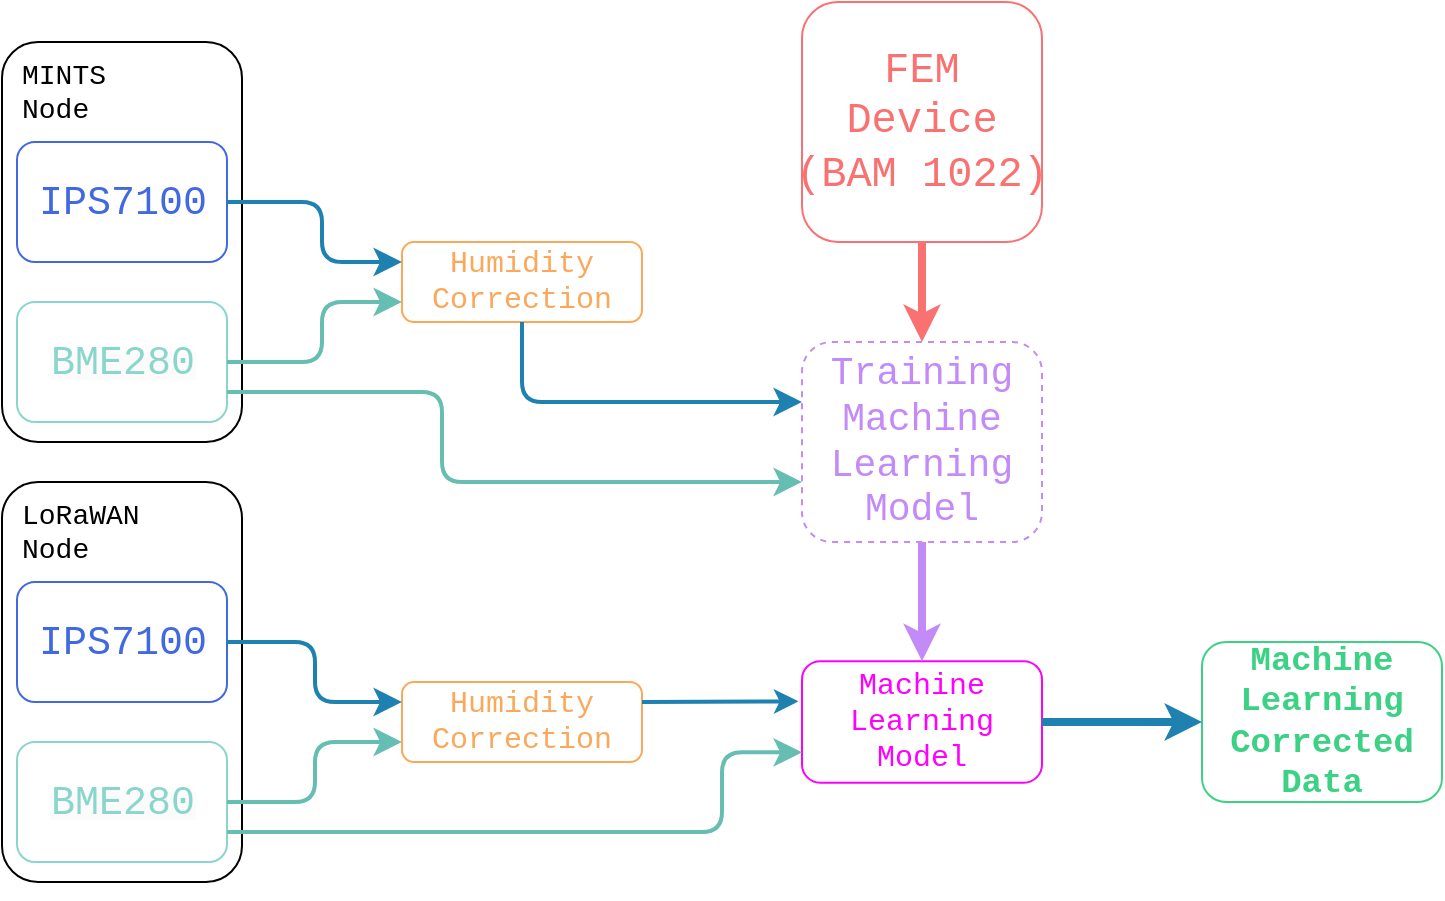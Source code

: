 <mxfile version="24.8.4">
  <diagram name="Page-1" id="N_57aVjMVtkScywhiVQ_">
    <mxGraphModel dx="1033" dy="660" grid="1" gridSize="10" guides="1" tooltips="1" connect="1" arrows="1" fold="1" page="1" pageScale="1" pageWidth="1169" pageHeight="827" math="0" shadow="0">
      <root>
        <mxCell id="0" />
        <mxCell id="1" parent="0" />
        <mxCell id="r-9_rXMzRY92wvyFLWJS-2" value="" style="rounded=1;whiteSpace=wrap;html=1;strokeColor=#000000;" parent="1" vertex="1">
          <mxGeometry x="40" y="320" width="120" height="200" as="geometry" />
        </mxCell>
        <mxCell id="r-9_rXMzRY92wvyFLWJS-1" value="&lt;font color=&quot;#4169e1&quot; style=&quot;font-size: 20px;&quot; face=&quot;Courier New&quot;&gt;IPS7100&lt;/font&gt;" style="rounded=1;whiteSpace=wrap;html=1;strokeColor=#4169E1;" parent="1" vertex="1">
          <mxGeometry x="47.5" y="370" width="105" height="60" as="geometry" />
        </mxCell>
        <mxCell id="r-9_rXMzRY92wvyFLWJS-3" value="&lt;span style=&quot;font-style: normal; font-variant-ligatures: normal; font-variant-caps: normal; font-weight: 400; letter-spacing: normal; orphans: 2; text-align: center; text-indent: 0px; text-transform: none; widows: 2; word-spacing: 0px; -webkit-text-stroke-width: 0px; white-space: normal; background-color: rgb(251, 251, 251); text-decoration-thickness: initial; text-decoration-style: initial; text-decoration-color: initial; float: none; display: inline !important;&quot;&gt;&lt;font color=&quot;#8ad6cc&quot; style=&quot;font-size: 20px;&quot; face=&quot;Courier New&quot;&gt;BME280&lt;/font&gt;&lt;/span&gt;" style="rounded=1;whiteSpace=wrap;html=1;strokeColor=#8ad6cc;" parent="1" vertex="1">
          <mxGeometry x="47.5" y="450" width="105" height="60" as="geometry" />
        </mxCell>
        <mxCell id="r-9_rXMzRY92wvyFLWJS-4" style="edgeStyle=orthogonalEdgeStyle;rounded=0;orthogonalLoop=1;jettySize=auto;html=1;exitX=0.5;exitY=1;exitDx=0;exitDy=0;" parent="1" source="r-9_rXMzRY92wvyFLWJS-2" target="r-9_rXMzRY92wvyFLWJS-2" edge="1">
          <mxGeometry relative="1" as="geometry" />
        </mxCell>
        <mxCell id="r-9_rXMzRY92wvyFLWJS-6" value="&lt;font face=&quot;Courier New&quot; style=&quot;font-size: 14px;&quot;&gt;LoRaWAN Node&lt;/font&gt;" style="text;html=1;align=left;verticalAlign=middle;whiteSpace=wrap;rounded=0;" parent="1" vertex="1">
          <mxGeometry x="47.5" y="330" width="80" height="30" as="geometry" />
        </mxCell>
        <mxCell id="r-9_rXMzRY92wvyFLWJS-12" value="&lt;font color=&quot;#fba85b&quot; style=&quot;font-size: 15px;&quot; face=&quot;Courier New&quot;&gt;Humidity Correction&lt;/font&gt;" style="rounded=1;whiteSpace=wrap;html=1;strokeColor=#FBA85B;" parent="1" vertex="1">
          <mxGeometry x="240" y="420" width="120" height="40" as="geometry" />
        </mxCell>
        <mxCell id="r-9_rXMzRY92wvyFLWJS-14" style="edgeStyle=orthogonalEdgeStyle;rounded=0;orthogonalLoop=1;jettySize=auto;html=1;exitX=0.5;exitY=1;exitDx=0;exitDy=0;" parent="1" source="r-9_rXMzRY92wvyFLWJS-12" target="r-9_rXMzRY92wvyFLWJS-12" edge="1">
          <mxGeometry relative="1" as="geometry" />
        </mxCell>
        <mxCell id="r-9_rXMzRY92wvyFLWJS-15" value="&lt;font color=&quot;#3cd184&quot; style=&quot;font-size: 17px;&quot; face=&quot;Courier New&quot;&gt;&lt;b style=&quot;&quot;&gt;Machine Learning Corrected Data&lt;/b&gt;&lt;/font&gt;" style="rounded=1;whiteSpace=wrap;html=1;strokeColor=#3CD184;" parent="1" vertex="1">
          <mxGeometry x="640" y="400" width="120" height="80" as="geometry" />
        </mxCell>
        <mxCell id="r-9_rXMzRY92wvyFLWJS-17" value="" style="rounded=1;whiteSpace=wrap;html=1;strokeColor=#000000;" parent="1" vertex="1">
          <mxGeometry x="40" y="100" width="120" height="200" as="geometry" />
        </mxCell>
        <mxCell id="r-9_rXMzRY92wvyFLWJS-18" value="&lt;font color=&quot;#4169e1&quot; style=&quot;font-size: 20px;&quot; face=&quot;Courier New&quot;&gt;IPS7100&lt;/font&gt;" style="rounded=1;whiteSpace=wrap;html=1;strokeColor=#4169E1;" parent="1" vertex="1">
          <mxGeometry x="47.5" y="150" width="105" height="60" as="geometry" />
        </mxCell>
        <mxCell id="r-9_rXMzRY92wvyFLWJS-19" value="&lt;span style=&quot;font-style: normal; font-variant-ligatures: normal; font-variant-caps: normal; font-weight: 400; letter-spacing: normal; orphans: 2; text-align: center; text-indent: 0px; text-transform: none; widows: 2; word-spacing: 0px; -webkit-text-stroke-width: 0px; white-space: normal; background-color: rgb(251, 251, 251); text-decoration-thickness: initial; text-decoration-style: initial; text-decoration-color: initial; float: none; display: inline !important;&quot;&gt;&lt;font color=&quot;#8ad6cc&quot; style=&quot;font-size: 20px;&quot; face=&quot;Courier New&quot;&gt;BME280&lt;/font&gt;&lt;/span&gt;" style="rounded=1;whiteSpace=wrap;html=1;strokeColor=#8ad6cc;" parent="1" vertex="1">
          <mxGeometry x="47.5" y="230" width="105" height="60" as="geometry" />
        </mxCell>
        <mxCell id="r-9_rXMzRY92wvyFLWJS-20" style="edgeStyle=orthogonalEdgeStyle;rounded=0;orthogonalLoop=1;jettySize=auto;html=1;exitX=0.5;exitY=1;exitDx=0;exitDy=0;" parent="1" source="r-9_rXMzRY92wvyFLWJS-17" target="r-9_rXMzRY92wvyFLWJS-17" edge="1">
          <mxGeometry relative="1" as="geometry" />
        </mxCell>
        <mxCell id="r-9_rXMzRY92wvyFLWJS-21" value="&lt;font face=&quot;Courier New&quot; style=&quot;font-size: 14px;&quot;&gt;MINTS Node&lt;/font&gt;" style="text;html=1;align=left;verticalAlign=middle;whiteSpace=wrap;rounded=0;" parent="1" vertex="1">
          <mxGeometry x="47.5" y="110" width="85" height="30" as="geometry" />
        </mxCell>
        <mxCell id="r-9_rXMzRY92wvyFLWJS-22" value="&lt;font color=&quot;#fba85b&quot; style=&quot;font-size: 15px;&quot; face=&quot;Courier New&quot;&gt;Humidity Correction&lt;/font&gt;" style="rounded=1;whiteSpace=wrap;html=1;strokeColor=#FBA85B;" parent="1" vertex="1">
          <mxGeometry x="240" y="200" width="120" height="40" as="geometry" />
        </mxCell>
        <mxCell id="r-9_rXMzRY92wvyFLWJS-23" value="&lt;font style=&quot;font-size: 15px;&quot; color=&quot;#ff00ff&quot; face=&quot;Courier New&quot;&gt;Machine Learning Model&lt;/font&gt;" style="rounded=1;whiteSpace=wrap;html=1;strokeColor=#FF00FF;" parent="1" vertex="1">
          <mxGeometry x="440" y="409.62" width="120" height="60.75" as="geometry" />
        </mxCell>
        <mxCell id="r-9_rXMzRY92wvyFLWJS-46" value="" style="edgeStyle=orthogonalEdgeStyle;rounded=0;orthogonalLoop=1;jettySize=auto;html=1;strokeColor=#f97171;strokeWidth=4;" parent="1" source="r-9_rXMzRY92wvyFLWJS-25" target="r-9_rXMzRY92wvyFLWJS-42" edge="1">
          <mxGeometry relative="1" as="geometry">
            <Array as="points">
              <mxPoint x="500" y="210" />
              <mxPoint x="500" y="210" />
            </Array>
          </mxGeometry>
        </mxCell>
        <mxCell id="r-9_rXMzRY92wvyFLWJS-25" value="&lt;font color=&quot;#f97171&quot; style=&quot;font-size: 21px;&quot; face=&quot;Courier New&quot;&gt;FEM&lt;/font&gt;&lt;div&gt;&lt;span style=&quot;font-size: 21px; font-family: &amp;quot;Courier New&amp;quot;; background-color: initial;&quot;&gt;&lt;font color=&quot;#f97171&quot;&gt;Device&lt;/font&gt;&lt;/span&gt;&lt;/div&gt;&lt;div&gt;&lt;div style=&quot;font-size: 21px;&quot;&gt;&lt;font color=&quot;#f97171&quot; style=&quot;font-size: 21px;&quot;&gt;&lt;span style=&quot;font-family: &amp;quot;Courier New&amp;quot;; background-color: initial;&quot;&gt;(BAM&amp;nbsp;&lt;/span&gt;&lt;span style=&quot;font-family: &amp;quot;Courier New&amp;quot;; background-color: initial;&quot;&gt;1022)&lt;/span&gt;&lt;/font&gt;&lt;/div&gt;&lt;/div&gt;" style="rounded=1;whiteSpace=wrap;html=1;strokeColor=#f97171;" parent="1" vertex="1">
          <mxGeometry x="440" y="80" width="120" height="120" as="geometry" />
        </mxCell>
        <mxCell id="r-9_rXMzRY92wvyFLWJS-26" value="" style="edgeStyle=elbowEdgeStyle;elbow=horizontal;endArrow=classic;html=1;curved=0;rounded=1;endSize=8;startSize=8;exitX=1;exitY=0.5;exitDx=0;exitDy=0;entryX=0;entryY=0.25;entryDx=0;entryDy=0;fillColor=#1ba1e2;strokeColor=#1e81b0;strokeWidth=2;" parent="1" source="r-9_rXMzRY92wvyFLWJS-1" target="r-9_rXMzRY92wvyFLWJS-12" edge="1">
          <mxGeometry width="50" height="50" relative="1" as="geometry">
            <mxPoint x="580" y="350" as="sourcePoint" />
            <mxPoint x="630" y="300" as="targetPoint" />
          </mxGeometry>
        </mxCell>
        <mxCell id="r-9_rXMzRY92wvyFLWJS-27" value="" style="edgeStyle=elbowEdgeStyle;elbow=horizontal;endArrow=classic;html=1;curved=0;rounded=1;endSize=8;startSize=8;exitX=1;exitY=0.5;exitDx=0;exitDy=0;strokeWidth=2;strokeColor=#66beb2;entryX=0;entryY=0.75;entryDx=0;entryDy=0;" parent="1" source="r-9_rXMzRY92wvyFLWJS-3" target="r-9_rXMzRY92wvyFLWJS-12" edge="1">
          <mxGeometry width="50" height="50" relative="1" as="geometry">
            <mxPoint x="152.5" y="490" as="sourcePoint" />
            <mxPoint x="240" y="450" as="targetPoint" />
          </mxGeometry>
        </mxCell>
        <mxCell id="r-9_rXMzRY92wvyFLWJS-28" value="" style="endArrow=classic;html=1;rounded=0;exitX=1;exitY=0.25;exitDx=0;exitDy=0;entryX=-0.015;entryY=0.33;entryDx=0;entryDy=0;entryPerimeter=0;fillColor=#1ba1e2;strokeColor=#1e81b0;strokeWidth=2;" parent="1" source="r-9_rXMzRY92wvyFLWJS-12" target="r-9_rXMzRY92wvyFLWJS-23" edge="1">
          <mxGeometry width="50" height="50" relative="1" as="geometry">
            <mxPoint x="370" y="574" as="sourcePoint" />
            <mxPoint x="400" y="430" as="targetPoint" />
          </mxGeometry>
        </mxCell>
        <mxCell id="r-9_rXMzRY92wvyFLWJS-29" value="" style="endArrow=classic;html=1;rounded=0;entryX=0;entryY=0.5;entryDx=0;entryDy=0;exitX=1;exitY=0.5;exitDx=0;exitDy=0;fillColor=#1ba1e2;strokeColor=#1e81b0;strokeWidth=4;" parent="1" source="r-9_rXMzRY92wvyFLWJS-23" target="r-9_rXMzRY92wvyFLWJS-15" edge="1">
          <mxGeometry width="50" height="50" relative="1" as="geometry">
            <mxPoint x="560" y="450" as="sourcePoint" />
            <mxPoint x="630" y="450" as="targetPoint" />
          </mxGeometry>
        </mxCell>
        <mxCell id="r-9_rXMzRY92wvyFLWJS-30" value="" style="edgeStyle=elbowEdgeStyle;elbow=horizontal;endArrow=classic;html=1;curved=0;rounded=1;endSize=8;startSize=8;exitX=1;exitY=0.5;exitDx=0;exitDy=0;entryX=0;entryY=0.25;entryDx=0;entryDy=0;fillColor=#1ba1e2;strokeColor=#1e81b0;strokeWidth=2;" parent="1" source="r-9_rXMzRY92wvyFLWJS-18" target="r-9_rXMzRY92wvyFLWJS-22" edge="1">
          <mxGeometry width="50" height="50" relative="1" as="geometry">
            <mxPoint x="193" y="165.69" as="sourcePoint" />
            <mxPoint x="200" y="180.69" as="targetPoint" />
            <Array as="points">
              <mxPoint x="200" y="150.69" />
            </Array>
          </mxGeometry>
        </mxCell>
        <mxCell id="r-9_rXMzRY92wvyFLWJS-31" value="" style="edgeStyle=elbowEdgeStyle;elbow=horizontal;endArrow=classic;html=1;curved=0;rounded=1;endSize=8;startSize=8;exitX=1;exitY=0.5;exitDx=0;exitDy=0;entryX=0;entryY=0.75;entryDx=0;entryDy=0;strokeWidth=2;strokeColor=#66beb2;" parent="1" source="r-9_rXMzRY92wvyFLWJS-19" target="r-9_rXMzRY92wvyFLWJS-22" edge="1">
          <mxGeometry width="50" height="50" relative="1" as="geometry">
            <mxPoint x="192.5" y="250.69" as="sourcePoint" />
            <mxPoint x="200" y="200.69" as="targetPoint" />
            <Array as="points">
              <mxPoint x="200" y="250" />
            </Array>
          </mxGeometry>
        </mxCell>
        <mxCell id="r-9_rXMzRY92wvyFLWJS-36" value="" style="edgeStyle=elbowEdgeStyle;elbow=horizontal;endArrow=classic;html=1;curved=0;rounded=1;endSize=8;startSize=8;exitX=1;exitY=0.75;exitDx=0;exitDy=0;entryX=0;entryY=0.75;entryDx=0;entryDy=0;strokeWidth=2;strokeColor=#66beb2;" parent="1" source="r-9_rXMzRY92wvyFLWJS-3" target="r-9_rXMzRY92wvyFLWJS-23" edge="1">
          <mxGeometry width="50" height="50" relative="1" as="geometry">
            <mxPoint x="160" y="480" as="sourcePoint" />
            <mxPoint x="440" y="440" as="targetPoint" />
            <Array as="points">
              <mxPoint x="400" y="480" />
            </Array>
          </mxGeometry>
        </mxCell>
        <mxCell id="r-9_rXMzRY92wvyFLWJS-47" value="" style="edgeStyle=orthogonalEdgeStyle;rounded=0;orthogonalLoop=1;jettySize=auto;html=1;dashed=1;dashPattern=12 12;strokeWidth=4;fillColor=#6a00ff;strokeColor=#C28BF8;" parent="1" source="r-9_rXMzRY92wvyFLWJS-42" target="r-9_rXMzRY92wvyFLWJS-23" edge="1">
          <mxGeometry relative="1" as="geometry" />
        </mxCell>
        <mxCell id="r-9_rXMzRY92wvyFLWJS-42" value="&lt;font color=&quot;#c28bf8&quot; style=&quot;font-size: 19px;&quot; face=&quot;Courier New&quot;&gt;Training Machine Learning Model&lt;/font&gt;" style="rounded=1;whiteSpace=wrap;html=1;strokeColor=#C28BF8;dashed=1;" parent="1" vertex="1">
          <mxGeometry x="440" y="250" width="120" height="100" as="geometry" />
        </mxCell>
        <mxCell id="r-9_rXMzRY92wvyFLWJS-48" value="" style="edgeStyle=elbowEdgeStyle;elbow=vertical;endArrow=classic;html=1;curved=0;rounded=1;endSize=8;startSize=8;entryX=0;entryY=0.5;entryDx=0;entryDy=0;fillColor=#1ba1e2;strokeColor=#1e81b0;strokeWidth=2;" parent="1" edge="1">
          <mxGeometry width="50" height="50" relative="1" as="geometry">
            <mxPoint x="300" y="240" as="sourcePoint" />
            <mxPoint x="440" y="280" as="targetPoint" />
            <Array as="points">
              <mxPoint x="370" y="280" />
            </Array>
          </mxGeometry>
        </mxCell>
        <mxCell id="r-9_rXMzRY92wvyFLWJS-50" value="" style="edgeStyle=elbowEdgeStyle;elbow=horizontal;endArrow=classic;html=1;curved=0;rounded=1;endSize=8;startSize=8;exitX=1;exitY=0.75;exitDx=0;exitDy=0;entryX=0;entryY=0.6;entryDx=0;entryDy=0;entryPerimeter=0;fillColor=#60a917;strokeColor=#66beb2;strokeWidth=2;" parent="1" source="r-9_rXMzRY92wvyFLWJS-19" edge="1">
          <mxGeometry width="50" height="50" relative="1" as="geometry">
            <mxPoint x="152.5" y="285" as="sourcePoint" />
            <mxPoint x="440" y="320" as="targetPoint" />
            <Array as="points">
              <mxPoint x="260" y="290" />
            </Array>
          </mxGeometry>
        </mxCell>
      </root>
    </mxGraphModel>
  </diagram>
</mxfile>
